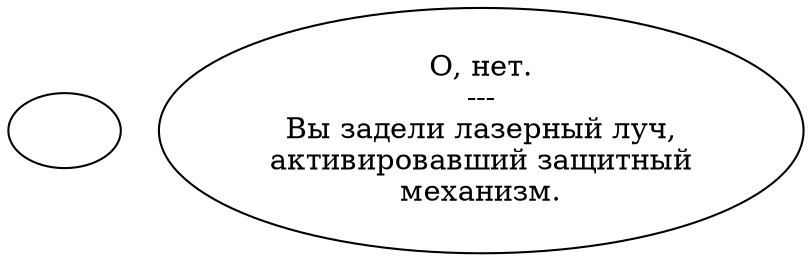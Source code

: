 digraph lazrtrap {
  "start" [style=filled       fillcolor="#FFFFFF"       color="#000000"]
  "start" [label=""]
  "spatial_p_proc" [style=filled       fillcolor="#FFFFFF"       color="#000000"]
  "spatial_p_proc" [label="О, нет.\n---\nВы задели лазерный луч,\nактивировавший защитный\nмеханизм."]
}